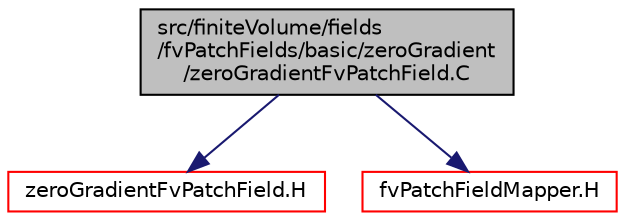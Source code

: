 digraph "src/finiteVolume/fields/fvPatchFields/basic/zeroGradient/zeroGradientFvPatchField.C"
{
  bgcolor="transparent";
  edge [fontname="Helvetica",fontsize="10",labelfontname="Helvetica",labelfontsize="10"];
  node [fontname="Helvetica",fontsize="10",shape=record];
  Node0 [label="src/finiteVolume/fields\l/fvPatchFields/basic/zeroGradient\l/zeroGradientFvPatchField.C",height=0.2,width=0.4,color="black", fillcolor="grey75", style="filled", fontcolor="black"];
  Node0 -> Node1 [color="midnightblue",fontsize="10",style="solid",fontname="Helvetica"];
  Node1 [label="zeroGradientFvPatchField.H",height=0.2,width=0.4,color="red",URL="$a01676.html"];
  Node0 -> Node205 [color="midnightblue",fontsize="10",style="solid",fontname="Helvetica"];
  Node205 [label="fvPatchFieldMapper.H",height=0.2,width=0.4,color="red",URL="$a02630.html"];
}
